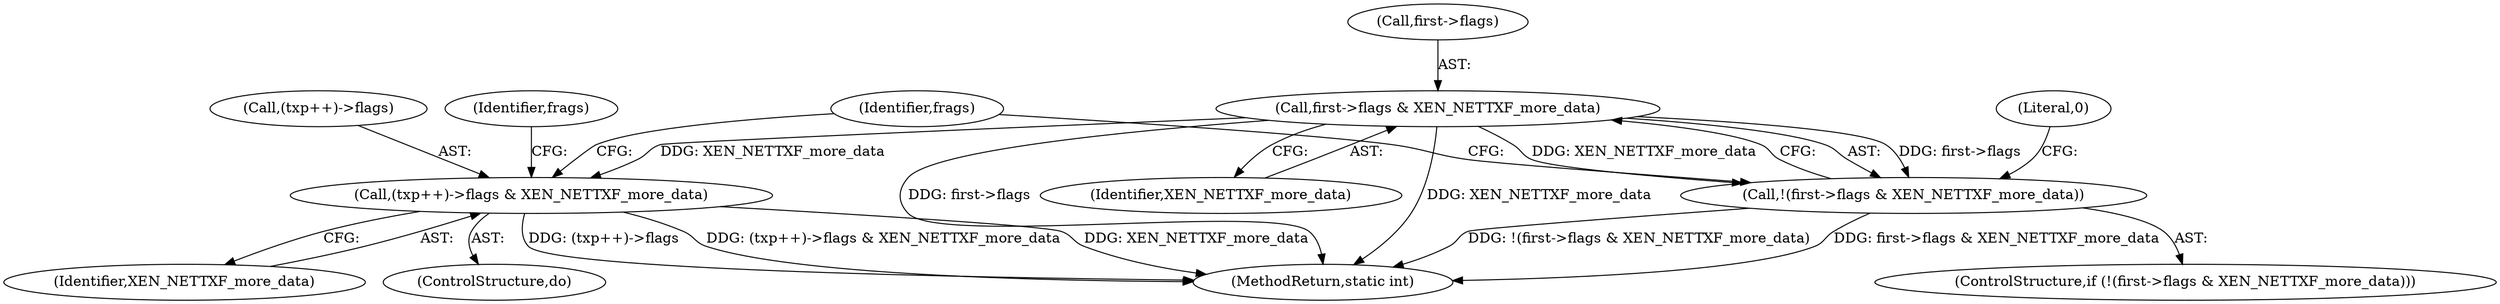 digraph "0_linux_48856286b64e4b66ec62b94e504d0b29c1ade664_0@pointer" {
"1000120" [label="(Call,first->flags & XEN_NETTXF_more_data)"];
"1000119" [label="(Call,!(first->flags & XEN_NETTXF_more_data))"];
"1000221" [label="(Call,(txp++)->flags & XEN_NETTXF_more_data)"];
"1000126" [label="(Literal,0)"];
"1000226" [label="(Identifier,XEN_NETTXF_more_data)"];
"1000118" [label="(ControlStructure,if (!(first->flags & XEN_NETTXF_more_data)))"];
"1000127" [label="(ControlStructure,do)"];
"1000131" [label="(Identifier,frags)"];
"1000120" [label="(Call,first->flags & XEN_NETTXF_more_data)"];
"1000119" [label="(Call,!(first->flags & XEN_NETTXF_more_data))"];
"1000124" [label="(Identifier,XEN_NETTXF_more_data)"];
"1000121" [label="(Call,first->flags)"];
"1000222" [label="(Call,(txp++)->flags)"];
"1000221" [label="(Call,(txp++)->flags & XEN_NETTXF_more_data)"];
"1000228" [label="(Identifier,frags)"];
"1000229" [label="(MethodReturn,static int)"];
"1000120" -> "1000119"  [label="AST: "];
"1000120" -> "1000124"  [label="CFG: "];
"1000121" -> "1000120"  [label="AST: "];
"1000124" -> "1000120"  [label="AST: "];
"1000119" -> "1000120"  [label="CFG: "];
"1000120" -> "1000229"  [label="DDG: first->flags"];
"1000120" -> "1000229"  [label="DDG: XEN_NETTXF_more_data"];
"1000120" -> "1000119"  [label="DDG: first->flags"];
"1000120" -> "1000119"  [label="DDG: XEN_NETTXF_more_data"];
"1000120" -> "1000221"  [label="DDG: XEN_NETTXF_more_data"];
"1000119" -> "1000118"  [label="AST: "];
"1000126" -> "1000119"  [label="CFG: "];
"1000131" -> "1000119"  [label="CFG: "];
"1000119" -> "1000229"  [label="DDG: first->flags & XEN_NETTXF_more_data"];
"1000119" -> "1000229"  [label="DDG: !(first->flags & XEN_NETTXF_more_data)"];
"1000221" -> "1000127"  [label="AST: "];
"1000221" -> "1000226"  [label="CFG: "];
"1000222" -> "1000221"  [label="AST: "];
"1000226" -> "1000221"  [label="AST: "];
"1000131" -> "1000221"  [label="CFG: "];
"1000228" -> "1000221"  [label="CFG: "];
"1000221" -> "1000229"  [label="DDG: (txp++)->flags & XEN_NETTXF_more_data"];
"1000221" -> "1000229"  [label="DDG: XEN_NETTXF_more_data"];
"1000221" -> "1000229"  [label="DDG: (txp++)->flags"];
}
